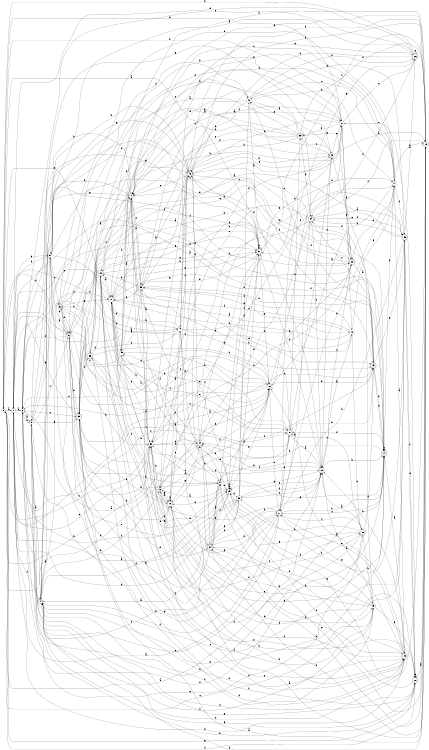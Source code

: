 digraph n38_8 {
__start0 [label="" shape="none"];

rankdir=LR;
size="8,5";

s0 [style="filled", color="black", fillcolor="white" shape="circle", label="0"];
s1 [style="rounded,filled", color="black", fillcolor="white" shape="doublecircle", label="1"];
s2 [style="filled", color="black", fillcolor="white" shape="circle", label="2"];
s3 [style="filled", color="black", fillcolor="white" shape="circle", label="3"];
s4 [style="rounded,filled", color="black", fillcolor="white" shape="doublecircle", label="4"];
s5 [style="filled", color="black", fillcolor="white" shape="circle", label="5"];
s6 [style="rounded,filled", color="black", fillcolor="white" shape="doublecircle", label="6"];
s7 [style="rounded,filled", color="black", fillcolor="white" shape="doublecircle", label="7"];
s8 [style="filled", color="black", fillcolor="white" shape="circle", label="8"];
s9 [style="filled", color="black", fillcolor="white" shape="circle", label="9"];
s10 [style="rounded,filled", color="black", fillcolor="white" shape="doublecircle", label="10"];
s11 [style="rounded,filled", color="black", fillcolor="white" shape="doublecircle", label="11"];
s12 [style="filled", color="black", fillcolor="white" shape="circle", label="12"];
s13 [style="rounded,filled", color="black", fillcolor="white" shape="doublecircle", label="13"];
s14 [style="rounded,filled", color="black", fillcolor="white" shape="doublecircle", label="14"];
s15 [style="rounded,filled", color="black", fillcolor="white" shape="doublecircle", label="15"];
s16 [style="filled", color="black", fillcolor="white" shape="circle", label="16"];
s17 [style="filled", color="black", fillcolor="white" shape="circle", label="17"];
s18 [style="rounded,filled", color="black", fillcolor="white" shape="doublecircle", label="18"];
s19 [style="rounded,filled", color="black", fillcolor="white" shape="doublecircle", label="19"];
s20 [style="rounded,filled", color="black", fillcolor="white" shape="doublecircle", label="20"];
s21 [style="filled", color="black", fillcolor="white" shape="circle", label="21"];
s22 [style="rounded,filled", color="black", fillcolor="white" shape="doublecircle", label="22"];
s23 [style="rounded,filled", color="black", fillcolor="white" shape="doublecircle", label="23"];
s24 [style="rounded,filled", color="black", fillcolor="white" shape="doublecircle", label="24"];
s25 [style="rounded,filled", color="black", fillcolor="white" shape="doublecircle", label="25"];
s26 [style="rounded,filled", color="black", fillcolor="white" shape="doublecircle", label="26"];
s27 [style="filled", color="black", fillcolor="white" shape="circle", label="27"];
s28 [style="rounded,filled", color="black", fillcolor="white" shape="doublecircle", label="28"];
s29 [style="filled", color="black", fillcolor="white" shape="circle", label="29"];
s30 [style="filled", color="black", fillcolor="white" shape="circle", label="30"];
s31 [style="rounded,filled", color="black", fillcolor="white" shape="doublecircle", label="31"];
s32 [style="filled", color="black", fillcolor="white" shape="circle", label="32"];
s33 [style="filled", color="black", fillcolor="white" shape="circle", label="33"];
s34 [style="rounded,filled", color="black", fillcolor="white" shape="doublecircle", label="34"];
s35 [style="rounded,filled", color="black", fillcolor="white" shape="doublecircle", label="35"];
s36 [style="rounded,filled", color="black", fillcolor="white" shape="doublecircle", label="36"];
s37 [style="rounded,filled", color="black", fillcolor="white" shape="doublecircle", label="37"];
s38 [style="rounded,filled", color="black", fillcolor="white" shape="doublecircle", label="38"];
s39 [style="filled", color="black", fillcolor="white" shape="circle", label="39"];
s40 [style="filled", color="black", fillcolor="white" shape="circle", label="40"];
s41 [style="filled", color="black", fillcolor="white" shape="circle", label="41"];
s42 [style="filled", color="black", fillcolor="white" shape="circle", label="42"];
s43 [style="filled", color="black", fillcolor="white" shape="circle", label="43"];
s44 [style="filled", color="black", fillcolor="white" shape="circle", label="44"];
s45 [style="filled", color="black", fillcolor="white" shape="circle", label="45"];
s46 [style="filled", color="black", fillcolor="white" shape="circle", label="46"];
s0 -> s1 [label="a"];
s0 -> s21 [label="b"];
s0 -> s37 [label="c"];
s0 -> s41 [label="d"];
s0 -> s11 [label="e"];
s0 -> s20 [label="f"];
s0 -> s20 [label="g"];
s0 -> s32 [label="h"];
s1 -> s2 [label="a"];
s1 -> s32 [label="b"];
s1 -> s32 [label="c"];
s1 -> s16 [label="d"];
s1 -> s14 [label="e"];
s1 -> s4 [label="f"];
s1 -> s5 [label="g"];
s1 -> s15 [label="h"];
s2 -> s3 [label="a"];
s2 -> s7 [label="b"];
s2 -> s35 [label="c"];
s2 -> s45 [label="d"];
s2 -> s30 [label="e"];
s2 -> s14 [label="f"];
s2 -> s43 [label="g"];
s2 -> s3 [label="h"];
s3 -> s4 [label="a"];
s3 -> s22 [label="b"];
s3 -> s6 [label="c"];
s3 -> s15 [label="d"];
s3 -> s13 [label="e"];
s3 -> s22 [label="f"];
s3 -> s35 [label="g"];
s3 -> s27 [label="h"];
s4 -> s5 [label="a"];
s4 -> s21 [label="b"];
s4 -> s14 [label="c"];
s4 -> s29 [label="d"];
s4 -> s14 [label="e"];
s4 -> s11 [label="f"];
s4 -> s42 [label="g"];
s4 -> s9 [label="h"];
s5 -> s6 [label="a"];
s5 -> s42 [label="b"];
s5 -> s46 [label="c"];
s5 -> s21 [label="d"];
s5 -> s22 [label="e"];
s5 -> s1 [label="f"];
s5 -> s27 [label="g"];
s5 -> s41 [label="h"];
s6 -> s7 [label="a"];
s6 -> s8 [label="b"];
s6 -> s27 [label="c"];
s6 -> s0 [label="d"];
s6 -> s10 [label="e"];
s6 -> s2 [label="f"];
s6 -> s5 [label="g"];
s6 -> s35 [label="h"];
s7 -> s8 [label="a"];
s7 -> s4 [label="b"];
s7 -> s15 [label="c"];
s7 -> s17 [label="d"];
s7 -> s23 [label="e"];
s7 -> s39 [label="f"];
s7 -> s5 [label="g"];
s7 -> s11 [label="h"];
s8 -> s9 [label="a"];
s8 -> s41 [label="b"];
s8 -> s32 [label="c"];
s8 -> s10 [label="d"];
s8 -> s16 [label="e"];
s8 -> s2 [label="f"];
s8 -> s14 [label="g"];
s8 -> s29 [label="h"];
s9 -> s10 [label="a"];
s9 -> s15 [label="b"];
s9 -> s23 [label="c"];
s9 -> s33 [label="d"];
s9 -> s16 [label="e"];
s9 -> s22 [label="f"];
s9 -> s10 [label="g"];
s9 -> s43 [label="h"];
s10 -> s10 [label="a"];
s10 -> s11 [label="b"];
s10 -> s41 [label="c"];
s10 -> s36 [label="d"];
s10 -> s28 [label="e"];
s10 -> s16 [label="f"];
s10 -> s35 [label="g"];
s10 -> s34 [label="h"];
s11 -> s12 [label="a"];
s11 -> s22 [label="b"];
s11 -> s2 [label="c"];
s11 -> s45 [label="d"];
s11 -> s37 [label="e"];
s11 -> s14 [label="f"];
s11 -> s31 [label="g"];
s11 -> s13 [label="h"];
s12 -> s13 [label="a"];
s12 -> s28 [label="b"];
s12 -> s2 [label="c"];
s12 -> s39 [label="d"];
s12 -> s39 [label="e"];
s12 -> s19 [label="f"];
s12 -> s17 [label="g"];
s12 -> s11 [label="h"];
s13 -> s0 [label="a"];
s13 -> s14 [label="b"];
s13 -> s44 [label="c"];
s13 -> s43 [label="d"];
s13 -> s45 [label="e"];
s13 -> s30 [label="f"];
s13 -> s29 [label="g"];
s13 -> s31 [label="h"];
s14 -> s15 [label="a"];
s14 -> s44 [label="b"];
s14 -> s27 [label="c"];
s14 -> s37 [label="d"];
s14 -> s42 [label="e"];
s14 -> s2 [label="f"];
s14 -> s17 [label="g"];
s14 -> s14 [label="h"];
s15 -> s16 [label="a"];
s15 -> s13 [label="b"];
s15 -> s10 [label="c"];
s15 -> s34 [label="d"];
s15 -> s27 [label="e"];
s15 -> s4 [label="f"];
s15 -> s27 [label="g"];
s15 -> s46 [label="h"];
s16 -> s17 [label="a"];
s16 -> s1 [label="b"];
s16 -> s6 [label="c"];
s16 -> s17 [label="d"];
s16 -> s27 [label="e"];
s16 -> s19 [label="f"];
s16 -> s29 [label="g"];
s16 -> s2 [label="h"];
s17 -> s15 [label="a"];
s17 -> s18 [label="b"];
s17 -> s40 [label="c"];
s17 -> s22 [label="d"];
s17 -> s46 [label="e"];
s17 -> s25 [label="f"];
s17 -> s45 [label="g"];
s17 -> s10 [label="h"];
s18 -> s9 [label="a"];
s18 -> s19 [label="b"];
s18 -> s31 [label="c"];
s18 -> s4 [label="d"];
s18 -> s8 [label="e"];
s18 -> s42 [label="f"];
s18 -> s7 [label="g"];
s18 -> s34 [label="h"];
s19 -> s11 [label="a"];
s19 -> s20 [label="b"];
s19 -> s40 [label="c"];
s19 -> s15 [label="d"];
s19 -> s29 [label="e"];
s19 -> s33 [label="f"];
s19 -> s31 [label="g"];
s19 -> s31 [label="h"];
s20 -> s18 [label="a"];
s20 -> s3 [label="b"];
s20 -> s21 [label="c"];
s20 -> s8 [label="d"];
s20 -> s4 [label="e"];
s20 -> s25 [label="f"];
s20 -> s4 [label="g"];
s20 -> s20 [label="h"];
s21 -> s7 [label="a"];
s21 -> s22 [label="b"];
s21 -> s26 [label="c"];
s21 -> s42 [label="d"];
s21 -> s8 [label="e"];
s21 -> s38 [label="f"];
s21 -> s12 [label="g"];
s21 -> s0 [label="h"];
s22 -> s23 [label="a"];
s22 -> s19 [label="b"];
s22 -> s7 [label="c"];
s22 -> s11 [label="d"];
s22 -> s36 [label="e"];
s22 -> s13 [label="f"];
s22 -> s38 [label="g"];
s22 -> s29 [label="h"];
s23 -> s1 [label="a"];
s23 -> s14 [label="b"];
s23 -> s24 [label="c"];
s23 -> s40 [label="d"];
s23 -> s14 [label="e"];
s23 -> s42 [label="f"];
s23 -> s25 [label="g"];
s23 -> s16 [label="h"];
s24 -> s25 [label="a"];
s24 -> s32 [label="b"];
s24 -> s18 [label="c"];
s24 -> s23 [label="d"];
s24 -> s32 [label="e"];
s24 -> s25 [label="f"];
s24 -> s27 [label="g"];
s24 -> s13 [label="h"];
s25 -> s6 [label="a"];
s25 -> s24 [label="b"];
s25 -> s0 [label="c"];
s25 -> s26 [label="d"];
s25 -> s20 [label="e"];
s25 -> s30 [label="f"];
s25 -> s10 [label="g"];
s25 -> s27 [label="h"];
s26 -> s5 [label="a"];
s26 -> s0 [label="b"];
s26 -> s2 [label="c"];
s26 -> s1 [label="d"];
s26 -> s26 [label="e"];
s26 -> s24 [label="f"];
s26 -> s27 [label="g"];
s26 -> s42 [label="h"];
s27 -> s1 [label="a"];
s27 -> s17 [label="b"];
s27 -> s28 [label="c"];
s27 -> s37 [label="d"];
s27 -> s32 [label="e"];
s27 -> s4 [label="f"];
s27 -> s10 [label="g"];
s27 -> s14 [label="h"];
s28 -> s13 [label="a"];
s28 -> s29 [label="b"];
s28 -> s37 [label="c"];
s28 -> s23 [label="d"];
s28 -> s2 [label="e"];
s28 -> s11 [label="f"];
s28 -> s44 [label="g"];
s28 -> s33 [label="h"];
s29 -> s1 [label="a"];
s29 -> s29 [label="b"];
s29 -> s7 [label="c"];
s29 -> s30 [label="d"];
s29 -> s44 [label="e"];
s29 -> s29 [label="f"];
s29 -> s18 [label="g"];
s29 -> s1 [label="h"];
s30 -> s4 [label="a"];
s30 -> s31 [label="b"];
s30 -> s31 [label="c"];
s30 -> s35 [label="d"];
s30 -> s13 [label="e"];
s30 -> s40 [label="f"];
s30 -> s34 [label="g"];
s30 -> s13 [label="h"];
s31 -> s0 [label="a"];
s31 -> s31 [label="b"];
s31 -> s32 [label="c"];
s31 -> s29 [label="d"];
s31 -> s16 [label="e"];
s31 -> s6 [label="f"];
s31 -> s3 [label="g"];
s31 -> s42 [label="h"];
s32 -> s16 [label="a"];
s32 -> s33 [label="b"];
s32 -> s44 [label="c"];
s32 -> s20 [label="d"];
s32 -> s11 [label="e"];
s32 -> s44 [label="f"];
s32 -> s42 [label="g"];
s32 -> s9 [label="h"];
s33 -> s13 [label="a"];
s33 -> s34 [label="b"];
s33 -> s4 [label="c"];
s33 -> s29 [label="d"];
s33 -> s43 [label="e"];
s33 -> s3 [label="f"];
s33 -> s20 [label="g"];
s33 -> s42 [label="h"];
s34 -> s8 [label="a"];
s34 -> s18 [label="b"];
s34 -> s29 [label="c"];
s34 -> s27 [label="d"];
s34 -> s30 [label="e"];
s34 -> s13 [label="f"];
s34 -> s35 [label="g"];
s34 -> s15 [label="h"];
s35 -> s18 [label="a"];
s35 -> s21 [label="b"];
s35 -> s7 [label="c"];
s35 -> s15 [label="d"];
s35 -> s16 [label="e"];
s35 -> s10 [label="f"];
s35 -> s1 [label="g"];
s35 -> s36 [label="h"];
s36 -> s31 [label="a"];
s36 -> s23 [label="b"];
s36 -> s37 [label="c"];
s36 -> s19 [label="d"];
s36 -> s29 [label="e"];
s36 -> s20 [label="f"];
s36 -> s31 [label="g"];
s36 -> s46 [label="h"];
s37 -> s13 [label="a"];
s37 -> s23 [label="b"];
s37 -> s1 [label="c"];
s37 -> s38 [label="d"];
s37 -> s11 [label="e"];
s37 -> s35 [label="f"];
s37 -> s39 [label="g"];
s37 -> s8 [label="h"];
s38 -> s35 [label="a"];
s38 -> s7 [label="b"];
s38 -> s7 [label="c"];
s38 -> s39 [label="d"];
s38 -> s40 [label="e"];
s38 -> s18 [label="f"];
s38 -> s24 [label="g"];
s38 -> s11 [label="h"];
s39 -> s32 [label="a"];
s39 -> s19 [label="b"];
s39 -> s7 [label="c"];
s39 -> s28 [label="d"];
s39 -> s31 [label="e"];
s39 -> s21 [label="f"];
s39 -> s11 [label="g"];
s39 -> s14 [label="h"];
s40 -> s31 [label="a"];
s40 -> s41 [label="b"];
s40 -> s39 [label="c"];
s40 -> s7 [label="d"];
s40 -> s25 [label="e"];
s40 -> s26 [label="f"];
s40 -> s24 [label="g"];
s40 -> s17 [label="h"];
s41 -> s35 [label="a"];
s41 -> s12 [label="b"];
s41 -> s28 [label="c"];
s41 -> s35 [label="d"];
s41 -> s26 [label="e"];
s41 -> s42 [label="f"];
s41 -> s16 [label="g"];
s41 -> s11 [label="h"];
s42 -> s9 [label="a"];
s42 -> s43 [label="b"];
s42 -> s7 [label="c"];
s42 -> s13 [label="d"];
s42 -> s43 [label="e"];
s42 -> s18 [label="f"];
s42 -> s44 [label="g"];
s42 -> s3 [label="h"];
s43 -> s18 [label="a"];
s43 -> s6 [label="b"];
s43 -> s38 [label="c"];
s43 -> s10 [label="d"];
s43 -> s21 [label="e"];
s43 -> s37 [label="f"];
s43 -> s35 [label="g"];
s43 -> s31 [label="h"];
s44 -> s2 [label="a"];
s44 -> s34 [label="b"];
s44 -> s23 [label="c"];
s44 -> s0 [label="d"];
s44 -> s25 [label="e"];
s44 -> s45 [label="f"];
s44 -> s10 [label="g"];
s44 -> s24 [label="h"];
s45 -> s7 [label="a"];
s45 -> s37 [label="b"];
s45 -> s17 [label="c"];
s45 -> s39 [label="d"];
s45 -> s34 [label="e"];
s45 -> s46 [label="f"];
s45 -> s42 [label="g"];
s45 -> s32 [label="h"];
s46 -> s8 [label="a"];
s46 -> s21 [label="b"];
s46 -> s16 [label="c"];
s46 -> s42 [label="d"];
s46 -> s6 [label="e"];
s46 -> s40 [label="f"];
s46 -> s11 [label="g"];
s46 -> s32 [label="h"];

}